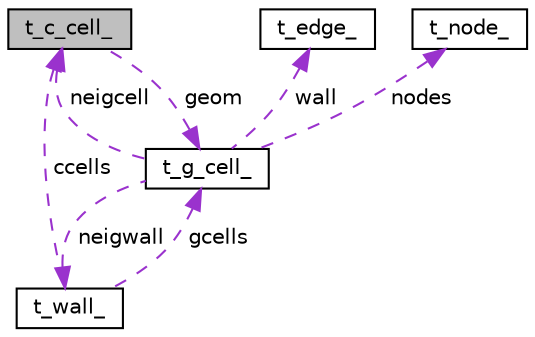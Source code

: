 digraph "t_c_cell_"
{
 // LATEX_PDF_SIZE
  edge [fontname="Helvetica",fontsize="10",labelfontname="Helvetica",labelfontsize="10"];
  node [fontname="Helvetica",fontsize="10",shape=record];
  Node1 [label="t_c_cell_",height=0.2,width=0.4,color="black", fillcolor="grey75", style="filled", fontcolor="black",tooltip="Calculus cells: flow variables in cells."];
  Node2 -> Node1 [dir="back",color="darkorchid3",fontsize="10",style="dashed",label=" geom" ,fontname="Helvetica"];
  Node2 [label="t_g_cell_",height=0.2,width=0.4,color="black", fillcolor="white", style="filled",URL="$structt__g__cell__.html",tooltip="Geometry cells: mesh characteristics in cells."];
  Node1 -> Node2 [dir="back",color="darkorchid3",fontsize="10",style="dashed",label=" neigcell" ,fontname="Helvetica"];
  Node3 -> Node2 [dir="back",color="darkorchid3",fontsize="10",style="dashed",label=" wall" ,fontname="Helvetica"];
  Node3 [label="t_edge_",height=0.2,width=0.4,color="black", fillcolor="white", style="filled",URL="$structt__edge__.html",tooltip="Geometrical edges for mesh topology construction."];
  Node4 -> Node2 [dir="back",color="darkorchid3",fontsize="10",style="dashed",label=" neigwall" ,fontname="Helvetica"];
  Node4 [label="t_wall_",height=0.2,width=0.4,color="black", fillcolor="white", style="filled",URL="$structt__wall__.html",tooltip="Wall characteristics for computation."];
  Node1 -> Node4 [dir="back",color="darkorchid3",fontsize="10",style="dashed",label=" ccells" ,fontname="Helvetica"];
  Node2 -> Node4 [dir="back",color="darkorchid3",fontsize="10",style="dashed",label=" gcells" ,fontname="Helvetica"];
  Node5 -> Node2 [dir="back",color="darkorchid3",fontsize="10",style="dashed",label=" nodes" ,fontname="Helvetica"];
  Node5 [label="t_node_",height=0.2,width=0.4,color="black", fillcolor="white", style="filled",URL="$structt__node__.html",tooltip="Geometry mesh node."];
}
